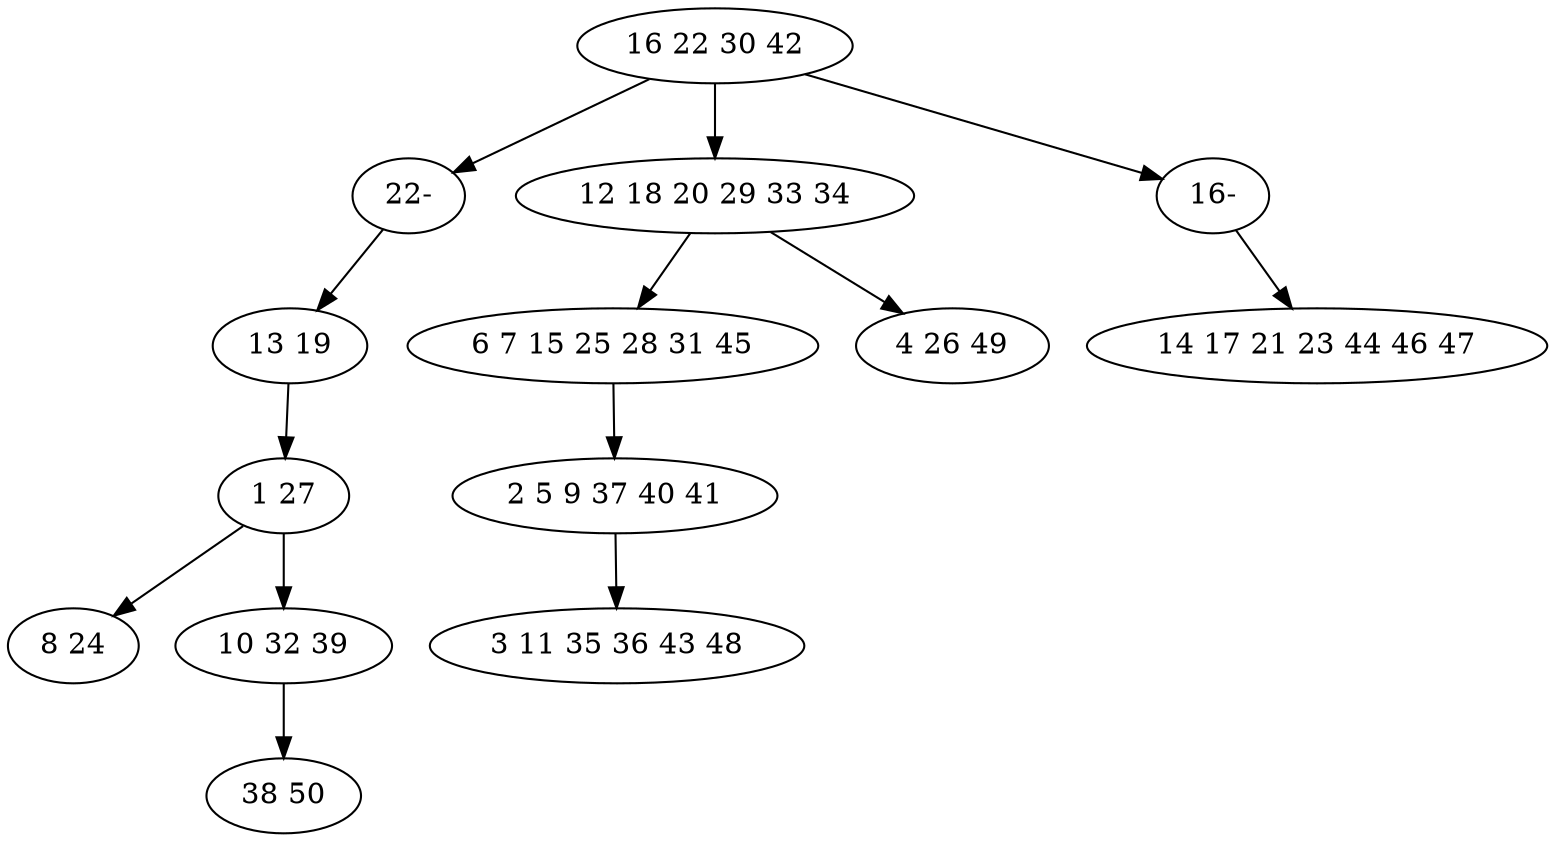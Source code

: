 digraph true_tree {
	"0" -> "12"
	"0" -> "2"
	"0" -> "13"
	"1" -> "4"
	"2" -> "5"
	"2" -> "6"
	"4" -> "7"
	"5" -> "8"
	"4" -> "9"
	"9" -> "10"
	"8" -> "11"
	"12" -> "1"
	"13" -> "3"
	"0" [label="16 22 30 42"];
	"1" [label="13 19"];
	"2" [label="12 18 20 29 33 34"];
	"3" [label="14 17 21 23 44 46 47"];
	"4" [label="1 27"];
	"5" [label="6 7 15 25 28 31 45"];
	"6" [label="4 26 49"];
	"7" [label="8 24"];
	"8" [label="2 5 9 37 40 41"];
	"9" [label="10 32 39"];
	"10" [label="38 50"];
	"11" [label="3 11 35 36 43 48"];
	"12" [label="22-"];
	"13" [label="16-"];
}
